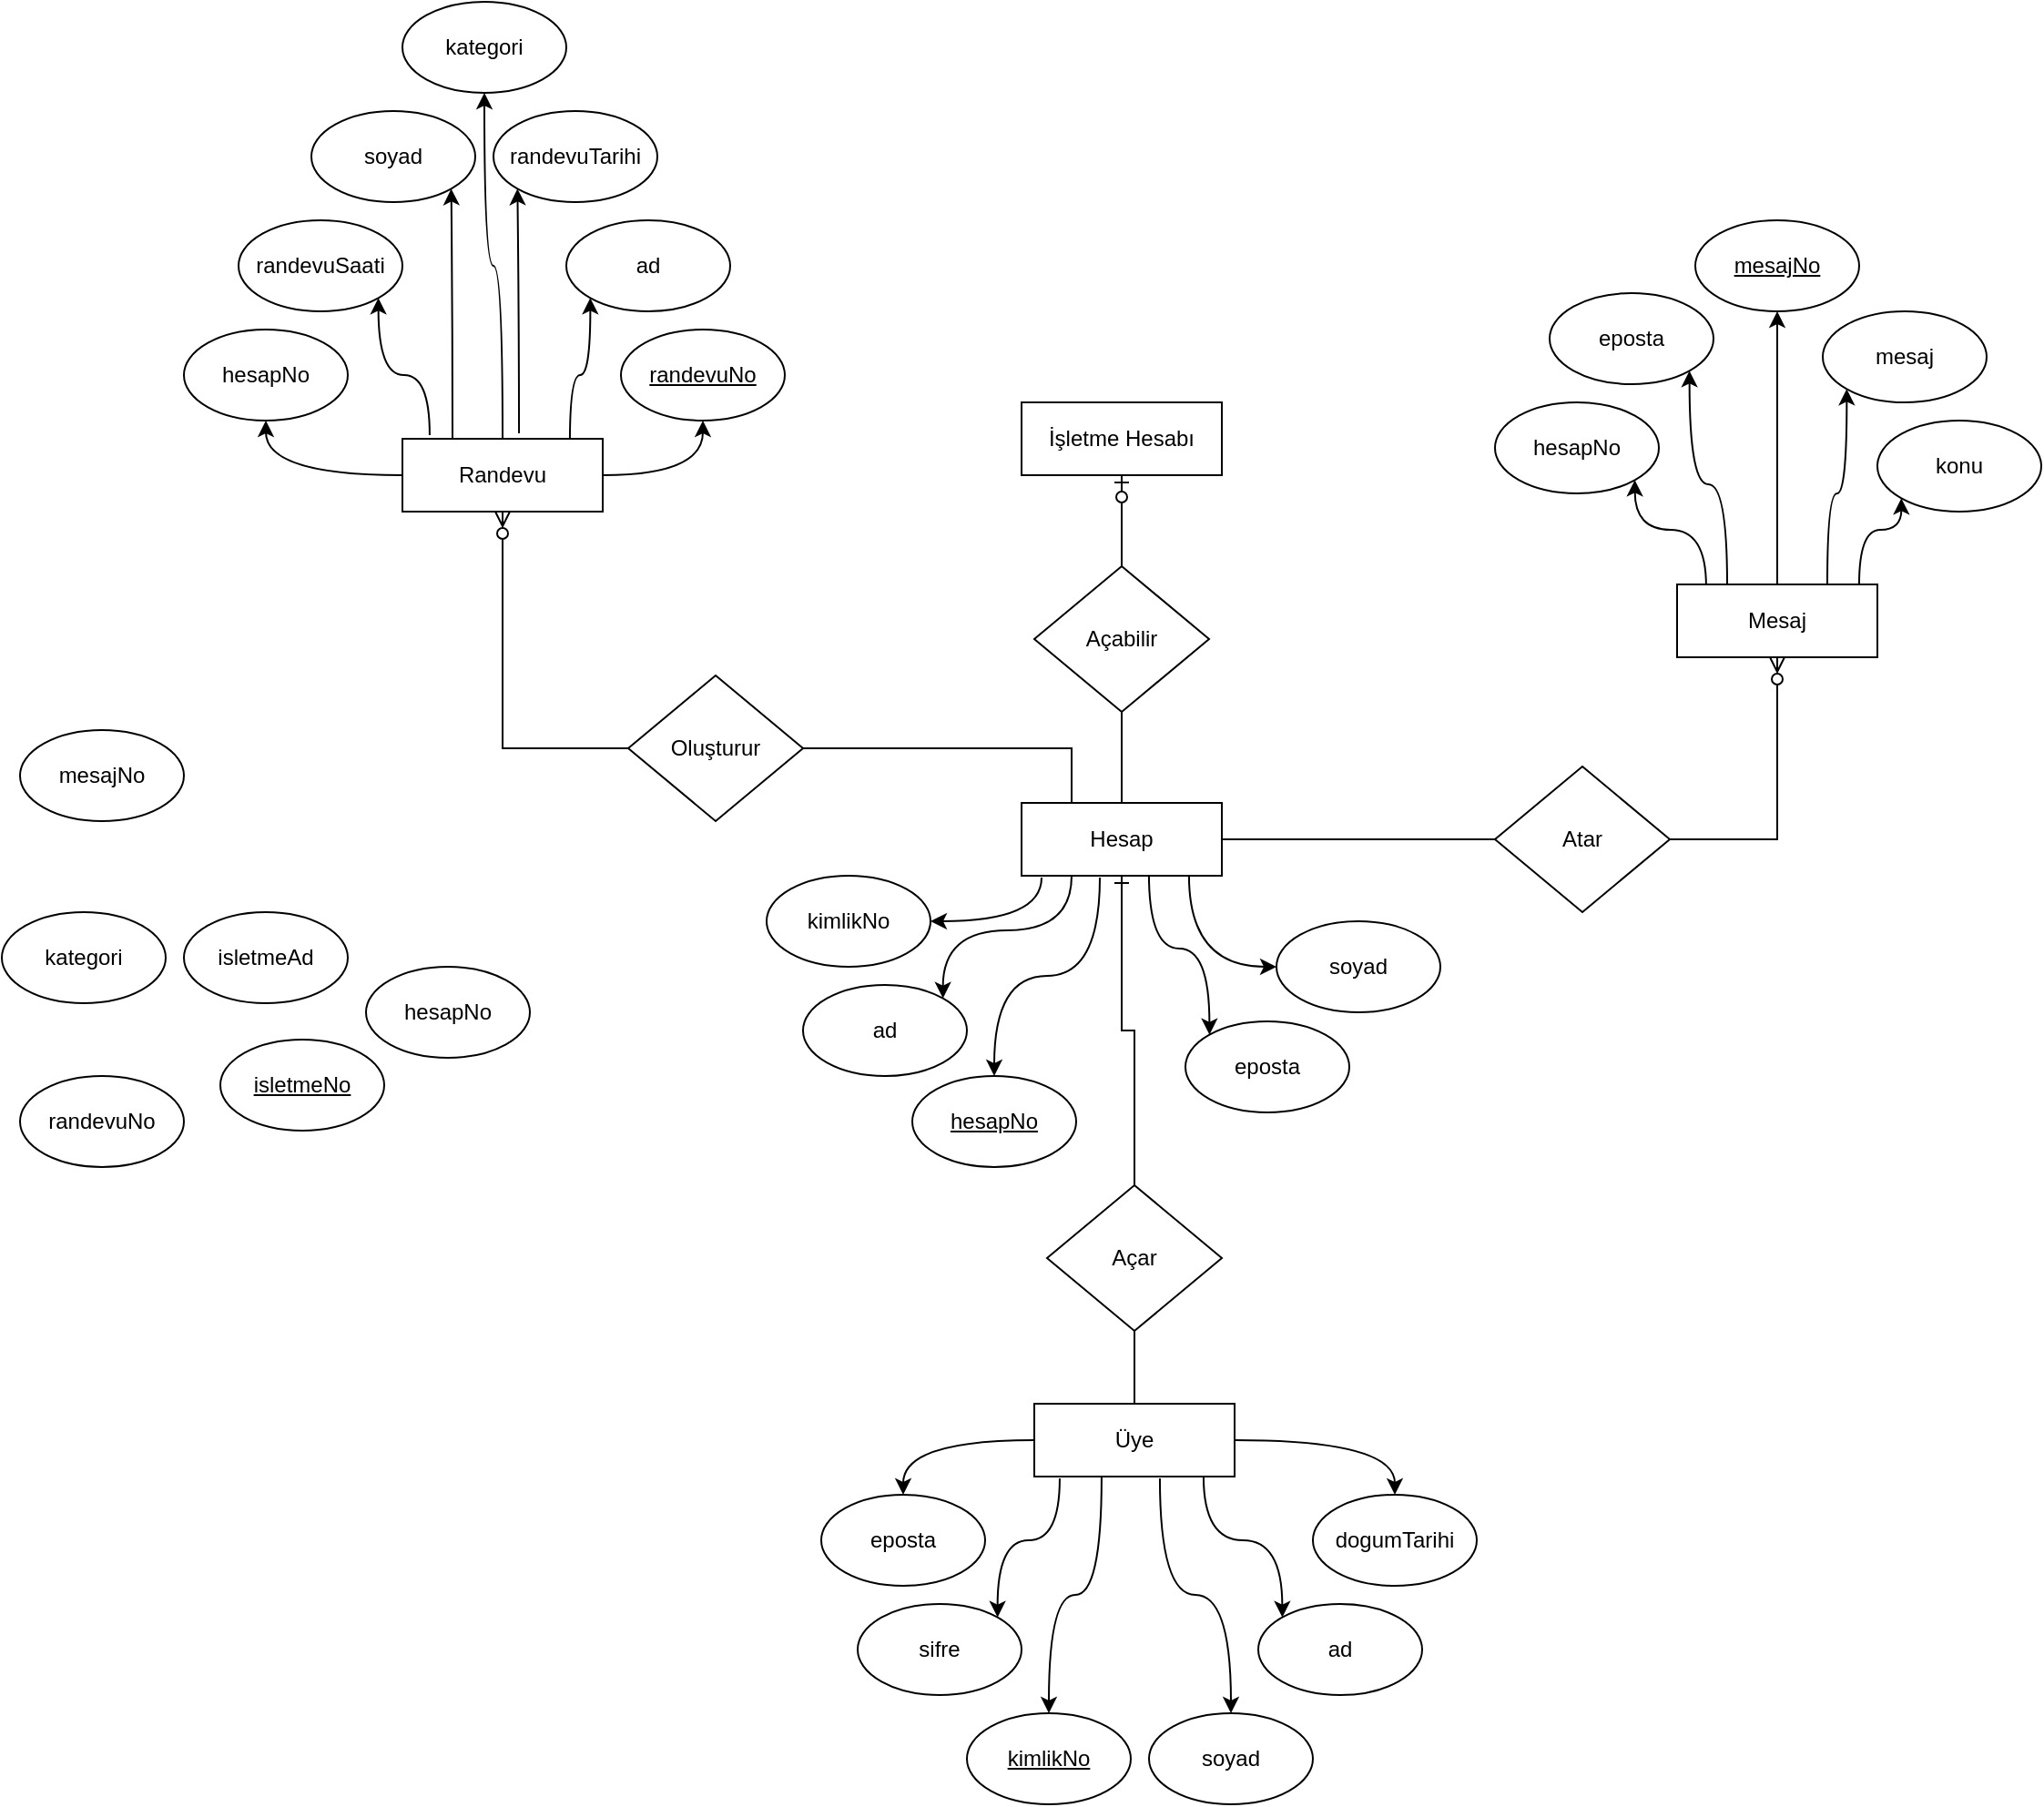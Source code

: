 <mxfile version="20.7.4" type="github">
  <diagram id="MMnhFNGU05_NY7PMcjxG" name="Sayfa -1">
    <mxGraphModel dx="1781" dy="675" grid="1" gridSize="10" guides="1" tooltips="1" connect="1" arrows="1" fold="1" page="1" pageScale="1" pageWidth="827" pageHeight="1169" math="0" shadow="0">
      <root>
        <mxCell id="0" />
        <mxCell id="1" parent="0" />
        <mxCell id="H6RobobCT_PgG27vSI1k-17" style="edgeStyle=orthogonalEdgeStyle;orthogonalLoop=1;jettySize=auto;html=1;endArrow=none;endFill=0;rounded=0;" edge="1" parent="1" source="H6RobobCT_PgG27vSI1k-1" target="H6RobobCT_PgG27vSI1k-16">
          <mxGeometry relative="1" as="geometry" />
        </mxCell>
        <mxCell id="H6RobobCT_PgG27vSI1k-84" style="edgeStyle=orthogonalEdgeStyle;orthogonalLoop=1;jettySize=auto;html=1;entryX=0.5;entryY=0;entryDx=0;entryDy=0;endArrow=classic;endFill=1;curved=1;" edge="1" parent="1" source="H6RobobCT_PgG27vSI1k-1" target="H6RobobCT_PgG27vSI1k-7">
          <mxGeometry relative="1" as="geometry" />
        </mxCell>
        <mxCell id="H6RobobCT_PgG27vSI1k-85" style="edgeStyle=orthogonalEdgeStyle;curved=1;orthogonalLoop=1;jettySize=auto;html=1;exitX=0.845;exitY=1;exitDx=0;exitDy=0;entryX=0;entryY=0;entryDx=0;entryDy=0;endArrow=classic;endFill=1;exitPerimeter=0;" edge="1" parent="1" source="H6RobobCT_PgG27vSI1k-1" target="H6RobobCT_PgG27vSI1k-3">
          <mxGeometry relative="1" as="geometry" />
        </mxCell>
        <mxCell id="H6RobobCT_PgG27vSI1k-86" style="edgeStyle=orthogonalEdgeStyle;curved=1;orthogonalLoop=1;jettySize=auto;html=1;entryX=0.5;entryY=0;entryDx=0;entryDy=0;endArrow=classic;endFill=1;exitX=0.627;exitY=1.025;exitDx=0;exitDy=0;exitPerimeter=0;" edge="1" parent="1" source="H6RobobCT_PgG27vSI1k-1" target="H6RobobCT_PgG27vSI1k-4">
          <mxGeometry relative="1" as="geometry" />
        </mxCell>
        <mxCell id="H6RobobCT_PgG27vSI1k-87" style="edgeStyle=orthogonalEdgeStyle;curved=1;orthogonalLoop=1;jettySize=auto;html=1;exitX=0.127;exitY=1.025;exitDx=0;exitDy=0;entryX=1;entryY=0;entryDx=0;entryDy=0;endArrow=classic;endFill=1;exitPerimeter=0;" edge="1" parent="1" source="H6RobobCT_PgG27vSI1k-1" target="H6RobobCT_PgG27vSI1k-6">
          <mxGeometry relative="1" as="geometry" />
        </mxCell>
        <mxCell id="H6RobobCT_PgG27vSI1k-88" style="edgeStyle=orthogonalEdgeStyle;curved=1;orthogonalLoop=1;jettySize=auto;html=1;entryX=0.5;entryY=0;entryDx=0;entryDy=0;endArrow=classic;endFill=1;exitX=0.336;exitY=1;exitDx=0;exitDy=0;exitPerimeter=0;" edge="1" parent="1" source="H6RobobCT_PgG27vSI1k-1" target="H6RobobCT_PgG27vSI1k-2">
          <mxGeometry relative="1" as="geometry" />
        </mxCell>
        <mxCell id="H6RobobCT_PgG27vSI1k-90" style="edgeStyle=orthogonalEdgeStyle;curved=1;orthogonalLoop=1;jettySize=auto;html=1;entryX=0.5;entryY=0;entryDx=0;entryDy=0;endArrow=classic;endFill=1;" edge="1" parent="1" source="H6RobobCT_PgG27vSI1k-1" target="H6RobobCT_PgG27vSI1k-5">
          <mxGeometry relative="1" as="geometry" />
        </mxCell>
        <mxCell id="H6RobobCT_PgG27vSI1k-1" value="Üye" style="rounded=0;whiteSpace=wrap;html=1;" vertex="1" parent="1">
          <mxGeometry x="347" y="850" width="110" height="40" as="geometry" />
        </mxCell>
        <mxCell id="H6RobobCT_PgG27vSI1k-2" value="&lt;u&gt;kimlikNo&lt;/u&gt;" style="ellipse;whiteSpace=wrap;html=1;" vertex="1" parent="1">
          <mxGeometry x="310" y="1020" width="90" height="50" as="geometry" />
        </mxCell>
        <mxCell id="H6RobobCT_PgG27vSI1k-3" value="ad" style="ellipse;whiteSpace=wrap;html=1;" vertex="1" parent="1">
          <mxGeometry x="470" y="960" width="90" height="50" as="geometry" />
        </mxCell>
        <mxCell id="H6RobobCT_PgG27vSI1k-4" value="soyad" style="ellipse;whiteSpace=wrap;html=1;" vertex="1" parent="1">
          <mxGeometry x="410" y="1020" width="90" height="50" as="geometry" />
        </mxCell>
        <mxCell id="H6RobobCT_PgG27vSI1k-5" value="eposta" style="ellipse;whiteSpace=wrap;html=1;" vertex="1" parent="1">
          <mxGeometry x="230" y="900" width="90" height="50" as="geometry" />
        </mxCell>
        <mxCell id="H6RobobCT_PgG27vSI1k-6" value="sifre" style="ellipse;whiteSpace=wrap;html=1;" vertex="1" parent="1">
          <mxGeometry x="250" y="960" width="90" height="50" as="geometry" />
        </mxCell>
        <mxCell id="H6RobobCT_PgG27vSI1k-7" value="dogumTarihi" style="ellipse;whiteSpace=wrap;html=1;" vertex="1" parent="1">
          <mxGeometry x="500" y="900" width="90" height="50" as="geometry" />
        </mxCell>
        <mxCell id="H6RobobCT_PgG27vSI1k-19" style="edgeStyle=orthogonalEdgeStyle;orthogonalLoop=1;jettySize=auto;html=1;endArrow=ERone;endFill=0;rounded=0;" edge="1" parent="1" source="H6RobobCT_PgG27vSI1k-16" target="H6RobobCT_PgG27vSI1k-18">
          <mxGeometry relative="1" as="geometry" />
        </mxCell>
        <mxCell id="H6RobobCT_PgG27vSI1k-16" value="Açar" style="rhombus;whiteSpace=wrap;html=1;" vertex="1" parent="1">
          <mxGeometry x="354" y="730" width="96" height="80" as="geometry" />
        </mxCell>
        <mxCell id="H6RobobCT_PgG27vSI1k-25" style="edgeStyle=orthogonalEdgeStyle;curved=1;orthogonalLoop=1;jettySize=auto;html=1;entryX=1;entryY=0.5;entryDx=0;entryDy=0;endArrow=classic;endFill=1;exitX=0.1;exitY=1.025;exitDx=0;exitDy=0;exitPerimeter=0;" edge="1" parent="1" source="H6RobobCT_PgG27vSI1k-18" target="H6RobobCT_PgG27vSI1k-24">
          <mxGeometry relative="1" as="geometry" />
        </mxCell>
        <mxCell id="H6RobobCT_PgG27vSI1k-26" style="edgeStyle=orthogonalEdgeStyle;curved=1;orthogonalLoop=1;jettySize=auto;html=1;entryX=0;entryY=0.5;entryDx=0;entryDy=0;endArrow=classic;endFill=1;exitX=0.836;exitY=1;exitDx=0;exitDy=0;exitPerimeter=0;" edge="1" parent="1" source="H6RobobCT_PgG27vSI1k-18" target="H6RobobCT_PgG27vSI1k-21">
          <mxGeometry relative="1" as="geometry" />
        </mxCell>
        <mxCell id="H6RobobCT_PgG27vSI1k-27" style="edgeStyle=orthogonalEdgeStyle;curved=1;orthogonalLoop=1;jettySize=auto;html=1;exitX=0.391;exitY=1.025;exitDx=0;exitDy=0;entryX=0.5;entryY=0;entryDx=0;entryDy=0;endArrow=classic;endFill=1;exitPerimeter=0;" edge="1" parent="1" source="H6RobobCT_PgG27vSI1k-18" target="H6RobobCT_PgG27vSI1k-23">
          <mxGeometry relative="1" as="geometry" />
        </mxCell>
        <mxCell id="H6RobobCT_PgG27vSI1k-30" style="edgeStyle=orthogonalEdgeStyle;curved=1;orthogonalLoop=1;jettySize=auto;html=1;exitX=0.636;exitY=0.975;exitDx=0;exitDy=0;entryX=0;entryY=0;entryDx=0;entryDy=0;endArrow=classic;endFill=1;exitPerimeter=0;" edge="1" parent="1" source="H6RobobCT_PgG27vSI1k-18" target="H6RobobCT_PgG27vSI1k-22">
          <mxGeometry relative="1" as="geometry" />
        </mxCell>
        <mxCell id="H6RobobCT_PgG27vSI1k-31" style="edgeStyle=orthogonalEdgeStyle;curved=1;orthogonalLoop=1;jettySize=auto;html=1;exitX=0.25;exitY=1;exitDx=0;exitDy=0;entryX=1;entryY=0;entryDx=0;entryDy=0;endArrow=classic;endFill=1;" edge="1" parent="1" source="H6RobobCT_PgG27vSI1k-18" target="H6RobobCT_PgG27vSI1k-20">
          <mxGeometry relative="1" as="geometry" />
        </mxCell>
        <mxCell id="H6RobobCT_PgG27vSI1k-52" style="edgeStyle=orthogonalEdgeStyle;orthogonalLoop=1;jettySize=auto;html=1;entryX=0;entryY=0.5;entryDx=0;entryDy=0;endArrow=none;endFill=0;rounded=0;" edge="1" parent="1" source="H6RobobCT_PgG27vSI1k-18" target="H6RobobCT_PgG27vSI1k-51">
          <mxGeometry relative="1" as="geometry" />
        </mxCell>
        <mxCell id="H6RobobCT_PgG27vSI1k-57" style="edgeStyle=orthogonalEdgeStyle;rounded=0;orthogonalLoop=1;jettySize=auto;html=1;exitX=0.25;exitY=0;exitDx=0;exitDy=0;entryX=1;entryY=0.5;entryDx=0;entryDy=0;endArrow=none;endFill=0;" edge="1" parent="1" source="H6RobobCT_PgG27vSI1k-18" target="H6RobobCT_PgG27vSI1k-55">
          <mxGeometry relative="1" as="geometry" />
        </mxCell>
        <mxCell id="H6RobobCT_PgG27vSI1k-75" style="edgeStyle=orthogonalEdgeStyle;orthogonalLoop=1;jettySize=auto;html=1;entryX=0.5;entryY=1;entryDx=0;entryDy=0;endArrow=none;endFill=0;rounded=0;" edge="1" parent="1" source="H6RobobCT_PgG27vSI1k-18" target="H6RobobCT_PgG27vSI1k-74">
          <mxGeometry relative="1" as="geometry" />
        </mxCell>
        <mxCell id="H6RobobCT_PgG27vSI1k-18" value="Hesap" style="rounded=0;whiteSpace=wrap;html=1;" vertex="1" parent="1">
          <mxGeometry x="340" y="520" width="110" height="40" as="geometry" />
        </mxCell>
        <mxCell id="H6RobobCT_PgG27vSI1k-20" value="ad" style="ellipse;whiteSpace=wrap;html=1;" vertex="1" parent="1">
          <mxGeometry x="220" y="620" width="90" height="50" as="geometry" />
        </mxCell>
        <mxCell id="H6RobobCT_PgG27vSI1k-21" value="soyad" style="ellipse;whiteSpace=wrap;html=1;" vertex="1" parent="1">
          <mxGeometry x="480" y="585" width="90" height="50" as="geometry" />
        </mxCell>
        <mxCell id="H6RobobCT_PgG27vSI1k-22" value="eposta" style="ellipse;whiteSpace=wrap;html=1;" vertex="1" parent="1">
          <mxGeometry x="430" y="640" width="90" height="50" as="geometry" />
        </mxCell>
        <mxCell id="H6RobobCT_PgG27vSI1k-23" value="&lt;u&gt;hesapNo&lt;/u&gt;" style="ellipse;whiteSpace=wrap;html=1;" vertex="1" parent="1">
          <mxGeometry x="280" y="670" width="90" height="50" as="geometry" />
        </mxCell>
        <mxCell id="H6RobobCT_PgG27vSI1k-24" value="kimlikNo" style="ellipse;whiteSpace=wrap;html=1;" vertex="1" parent="1">
          <mxGeometry x="200" y="560" width="90" height="50" as="geometry" />
        </mxCell>
        <mxCell id="H6RobobCT_PgG27vSI1k-43" style="edgeStyle=orthogonalEdgeStyle;rounded=0;orthogonalLoop=1;jettySize=auto;html=1;entryX=0.5;entryY=1;entryDx=0;entryDy=0;endArrow=classic;endFill=1;" edge="1" parent="1" source="H6RobobCT_PgG27vSI1k-32" target="H6RobobCT_PgG27vSI1k-38">
          <mxGeometry relative="1" as="geometry" />
        </mxCell>
        <mxCell id="H6RobobCT_PgG27vSI1k-44" style="edgeStyle=orthogonalEdgeStyle;orthogonalLoop=1;jettySize=auto;html=1;exitX=0.25;exitY=0;exitDx=0;exitDy=0;entryX=1;entryY=1;entryDx=0;entryDy=0;endArrow=classic;endFill=1;curved=1;" edge="1" parent="1" source="H6RobobCT_PgG27vSI1k-32" target="H6RobobCT_PgG27vSI1k-39">
          <mxGeometry relative="1" as="geometry" />
        </mxCell>
        <mxCell id="H6RobobCT_PgG27vSI1k-47" style="edgeStyle=orthogonalEdgeStyle;curved=1;orthogonalLoop=1;jettySize=auto;html=1;exitX=0.145;exitY=0.025;exitDx=0;exitDy=0;endArrow=classic;endFill=1;exitPerimeter=0;entryX=1;entryY=1;entryDx=0;entryDy=0;" edge="1" parent="1" source="H6RobobCT_PgG27vSI1k-32" target="H6RobobCT_PgG27vSI1k-42">
          <mxGeometry relative="1" as="geometry">
            <mxPoint x="660" y="320" as="targetPoint" />
            <Array as="points">
              <mxPoint x="716" y="370" />
              <mxPoint x="677" y="370" />
            </Array>
          </mxGeometry>
        </mxCell>
        <mxCell id="H6RobobCT_PgG27vSI1k-49" style="edgeStyle=orthogonalEdgeStyle;curved=1;orthogonalLoop=1;jettySize=auto;html=1;exitX=0.909;exitY=0;exitDx=0;exitDy=0;entryX=0;entryY=1;entryDx=0;entryDy=0;endArrow=classic;endFill=1;exitPerimeter=0;" edge="1" parent="1" source="H6RobobCT_PgG27vSI1k-32" target="H6RobobCT_PgG27vSI1k-41">
          <mxGeometry relative="1" as="geometry">
            <Array as="points">
              <mxPoint x="800" y="370" />
              <mxPoint x="823" y="370" />
            </Array>
          </mxGeometry>
        </mxCell>
        <mxCell id="H6RobobCT_PgG27vSI1k-50" style="edgeStyle=orthogonalEdgeStyle;curved=1;orthogonalLoop=1;jettySize=auto;html=1;exitX=0.75;exitY=0;exitDx=0;exitDy=0;entryX=0;entryY=1;entryDx=0;entryDy=0;endArrow=classic;endFill=1;" edge="1" parent="1" source="H6RobobCT_PgG27vSI1k-32" target="H6RobobCT_PgG27vSI1k-40">
          <mxGeometry relative="1" as="geometry" />
        </mxCell>
        <mxCell id="H6RobobCT_PgG27vSI1k-32" value="Mesaj" style="rounded=0;whiteSpace=wrap;html=1;" vertex="1" parent="1">
          <mxGeometry x="700" y="400" width="110" height="40" as="geometry" />
        </mxCell>
        <mxCell id="H6RobobCT_PgG27vSI1k-38" value="&lt;u&gt;mesajNo&lt;/u&gt;" style="ellipse;whiteSpace=wrap;html=1;" vertex="1" parent="1">
          <mxGeometry x="710" y="200" width="90" height="50" as="geometry" />
        </mxCell>
        <mxCell id="H6RobobCT_PgG27vSI1k-39" value="eposta" style="ellipse;whiteSpace=wrap;html=1;" vertex="1" parent="1">
          <mxGeometry x="630" y="240" width="90" height="50" as="geometry" />
        </mxCell>
        <mxCell id="H6RobobCT_PgG27vSI1k-40" value="mesaj" style="ellipse;whiteSpace=wrap;html=1;" vertex="1" parent="1">
          <mxGeometry x="780" y="250" width="90" height="50" as="geometry" />
        </mxCell>
        <mxCell id="H6RobobCT_PgG27vSI1k-41" value="konu" style="ellipse;whiteSpace=wrap;html=1;" vertex="1" parent="1">
          <mxGeometry x="810" y="310" width="90" height="50" as="geometry" />
        </mxCell>
        <mxCell id="H6RobobCT_PgG27vSI1k-42" value="hesapNo" style="ellipse;whiteSpace=wrap;html=1;" vertex="1" parent="1">
          <mxGeometry x="600" y="300" width="90" height="50" as="geometry" />
        </mxCell>
        <mxCell id="H6RobobCT_PgG27vSI1k-53" style="edgeStyle=orthogonalEdgeStyle;rounded=0;orthogonalLoop=1;jettySize=auto;html=1;entryX=0.5;entryY=1;entryDx=0;entryDy=0;endArrow=ERzeroToMany;endFill=0;exitX=1;exitY=0.5;exitDx=0;exitDy=0;" edge="1" parent="1" source="H6RobobCT_PgG27vSI1k-51" target="H6RobobCT_PgG27vSI1k-32">
          <mxGeometry relative="1" as="geometry" />
        </mxCell>
        <mxCell id="H6RobobCT_PgG27vSI1k-51" value="Atar" style="rhombus;whiteSpace=wrap;html=1;" vertex="1" parent="1">
          <mxGeometry x="600" y="500" width="96" height="80" as="geometry" />
        </mxCell>
        <mxCell id="H6RobobCT_PgG27vSI1k-66" style="edgeStyle=orthogonalEdgeStyle;orthogonalLoop=1;jettySize=auto;html=1;exitX=1;exitY=0.5;exitDx=0;exitDy=0;entryX=0.5;entryY=1;entryDx=0;entryDy=0;endArrow=classic;endFill=1;curved=1;" edge="1" parent="1" source="H6RobobCT_PgG27vSI1k-54" target="H6RobobCT_PgG27vSI1k-59">
          <mxGeometry relative="1" as="geometry" />
        </mxCell>
        <mxCell id="H6RobobCT_PgG27vSI1k-67" style="edgeStyle=orthogonalEdgeStyle;curved=1;orthogonalLoop=1;jettySize=auto;html=1;exitX=0.836;exitY=0.05;exitDx=0;exitDy=0;entryX=0;entryY=1;entryDx=0;entryDy=0;endArrow=classic;endFill=1;exitPerimeter=0;" edge="1" parent="1" source="H6RobobCT_PgG27vSI1k-54" target="H6RobobCT_PgG27vSI1k-60">
          <mxGeometry relative="1" as="geometry" />
        </mxCell>
        <mxCell id="H6RobobCT_PgG27vSI1k-68" style="edgeStyle=orthogonalEdgeStyle;curved=1;orthogonalLoop=1;jettySize=auto;html=1;entryX=0.5;entryY=1;entryDx=0;entryDy=0;endArrow=classic;endFill=1;" edge="1" parent="1" source="H6RobobCT_PgG27vSI1k-54" target="H6RobobCT_PgG27vSI1k-65">
          <mxGeometry relative="1" as="geometry" />
        </mxCell>
        <mxCell id="H6RobobCT_PgG27vSI1k-69" style="edgeStyle=orthogonalEdgeStyle;curved=1;orthogonalLoop=1;jettySize=auto;html=1;exitX=0.136;exitY=-0.05;exitDx=0;exitDy=0;entryX=1;entryY=1;entryDx=0;entryDy=0;endArrow=classic;endFill=1;exitPerimeter=0;" edge="1" parent="1" source="H6RobobCT_PgG27vSI1k-54" target="H6RobobCT_PgG27vSI1k-64">
          <mxGeometry relative="1" as="geometry" />
        </mxCell>
        <mxCell id="H6RobobCT_PgG27vSI1k-70" style="edgeStyle=orthogonalEdgeStyle;curved=1;orthogonalLoop=1;jettySize=auto;html=1;exitX=0.582;exitY=-0.075;exitDx=0;exitDy=0;entryX=0;entryY=1;entryDx=0;entryDy=0;endArrow=classic;endFill=1;exitPerimeter=0;" edge="1" parent="1" source="H6RobobCT_PgG27vSI1k-54" target="H6RobobCT_PgG27vSI1k-62">
          <mxGeometry relative="1" as="geometry" />
        </mxCell>
        <mxCell id="H6RobobCT_PgG27vSI1k-71" style="edgeStyle=orthogonalEdgeStyle;curved=1;orthogonalLoop=1;jettySize=auto;html=1;entryX=1;entryY=1;entryDx=0;entryDy=0;endArrow=classic;endFill=1;exitX=0.25;exitY=0;exitDx=0;exitDy=0;" edge="1" parent="1" source="H6RobobCT_PgG27vSI1k-54" target="H6RobobCT_PgG27vSI1k-63">
          <mxGeometry relative="1" as="geometry">
            <Array as="points" />
          </mxGeometry>
        </mxCell>
        <mxCell id="H6RobobCT_PgG27vSI1k-73" style="edgeStyle=orthogonalEdgeStyle;curved=1;orthogonalLoop=1;jettySize=auto;html=1;entryX=0.5;entryY=1;entryDx=0;entryDy=0;endArrow=classic;endFill=1;" edge="1" parent="1" source="H6RobobCT_PgG27vSI1k-54" target="H6RobobCT_PgG27vSI1k-72">
          <mxGeometry relative="1" as="geometry" />
        </mxCell>
        <mxCell id="H6RobobCT_PgG27vSI1k-54" value="Randevu" style="rounded=0;whiteSpace=wrap;html=1;" vertex="1" parent="1">
          <mxGeometry y="320" width="110" height="40" as="geometry" />
        </mxCell>
        <mxCell id="H6RobobCT_PgG27vSI1k-58" style="edgeStyle=orthogonalEdgeStyle;rounded=0;orthogonalLoop=1;jettySize=auto;html=1;entryX=0.5;entryY=1;entryDx=0;entryDy=0;endArrow=ERzeroToMany;endFill=0;" edge="1" parent="1" source="H6RobobCT_PgG27vSI1k-55" target="H6RobobCT_PgG27vSI1k-54">
          <mxGeometry relative="1" as="geometry" />
        </mxCell>
        <mxCell id="H6RobobCT_PgG27vSI1k-55" value="Oluşturur" style="rhombus;whiteSpace=wrap;html=1;" vertex="1" parent="1">
          <mxGeometry x="124" y="450" width="96" height="80" as="geometry" />
        </mxCell>
        <mxCell id="H6RobobCT_PgG27vSI1k-59" value="&lt;u&gt;randevuNo&lt;/u&gt;" style="ellipse;whiteSpace=wrap;html=1;" vertex="1" parent="1">
          <mxGeometry x="120" y="260" width="90" height="50" as="geometry" />
        </mxCell>
        <mxCell id="H6RobobCT_PgG27vSI1k-60" value="ad" style="ellipse;whiteSpace=wrap;html=1;" vertex="1" parent="1">
          <mxGeometry x="90" y="200" width="90" height="50" as="geometry" />
        </mxCell>
        <mxCell id="H6RobobCT_PgG27vSI1k-62" value="randevuTarihi" style="ellipse;whiteSpace=wrap;html=1;" vertex="1" parent="1">
          <mxGeometry x="50" y="140" width="90" height="50" as="geometry" />
        </mxCell>
        <mxCell id="H6RobobCT_PgG27vSI1k-63" value="soyad" style="ellipse;whiteSpace=wrap;html=1;" vertex="1" parent="1">
          <mxGeometry x="-50" y="140" width="90" height="50" as="geometry" />
        </mxCell>
        <mxCell id="H6RobobCT_PgG27vSI1k-64" value="randevuSaati" style="ellipse;whiteSpace=wrap;html=1;" vertex="1" parent="1">
          <mxGeometry x="-90" y="200" width="90" height="50" as="geometry" />
        </mxCell>
        <mxCell id="H6RobobCT_PgG27vSI1k-65" value="hesapNo" style="ellipse;whiteSpace=wrap;html=1;" vertex="1" parent="1">
          <mxGeometry x="-120" y="260" width="90" height="50" as="geometry" />
        </mxCell>
        <mxCell id="H6RobobCT_PgG27vSI1k-72" value="kategori" style="ellipse;whiteSpace=wrap;html=1;" vertex="1" parent="1">
          <mxGeometry y="80" width="90" height="50" as="geometry" />
        </mxCell>
        <mxCell id="H6RobobCT_PgG27vSI1k-77" style="edgeStyle=orthogonalEdgeStyle;orthogonalLoop=1;jettySize=auto;html=1;entryX=0.5;entryY=1;entryDx=0;entryDy=0;endArrow=ERzeroToOne;endFill=0;rounded=0;" edge="1" parent="1" source="H6RobobCT_PgG27vSI1k-74" target="H6RobobCT_PgG27vSI1k-76">
          <mxGeometry relative="1" as="geometry" />
        </mxCell>
        <mxCell id="H6RobobCT_PgG27vSI1k-74" value="Açabilir" style="rhombus;whiteSpace=wrap;html=1;" vertex="1" parent="1">
          <mxGeometry x="347" y="390" width="96" height="80" as="geometry" />
        </mxCell>
        <mxCell id="H6RobobCT_PgG27vSI1k-76" value="İşletme Hesabı" style="rounded=0;whiteSpace=wrap;html=1;" vertex="1" parent="1">
          <mxGeometry x="340" y="300" width="110" height="40" as="geometry" />
        </mxCell>
        <mxCell id="H6RobobCT_PgG27vSI1k-78" value="&lt;u&gt;isletmeNo&lt;/u&gt;" style="ellipse;whiteSpace=wrap;html=1;" vertex="1" parent="1">
          <mxGeometry x="-100" y="650" width="90" height="50" as="geometry" />
        </mxCell>
        <mxCell id="H6RobobCT_PgG27vSI1k-79" value="hesapNo" style="ellipse;whiteSpace=wrap;html=1;" vertex="1" parent="1">
          <mxGeometry x="-20" y="610" width="90" height="50" as="geometry" />
        </mxCell>
        <mxCell id="H6RobobCT_PgG27vSI1k-80" value="isletmeAd" style="ellipse;whiteSpace=wrap;html=1;" vertex="1" parent="1">
          <mxGeometry x="-120" y="580" width="90" height="50" as="geometry" />
        </mxCell>
        <mxCell id="H6RobobCT_PgG27vSI1k-81" value="kategori" style="ellipse;whiteSpace=wrap;html=1;" vertex="1" parent="1">
          <mxGeometry x="-220" y="580" width="90" height="50" as="geometry" />
        </mxCell>
        <mxCell id="H6RobobCT_PgG27vSI1k-82" value="randevuNo" style="ellipse;whiteSpace=wrap;html=1;" vertex="1" parent="1">
          <mxGeometry x="-210" y="670" width="90" height="50" as="geometry" />
        </mxCell>
        <mxCell id="H6RobobCT_PgG27vSI1k-83" value="mesajNo" style="ellipse;whiteSpace=wrap;html=1;" vertex="1" parent="1">
          <mxGeometry x="-210" y="480" width="90" height="50" as="geometry" />
        </mxCell>
      </root>
    </mxGraphModel>
  </diagram>
</mxfile>
